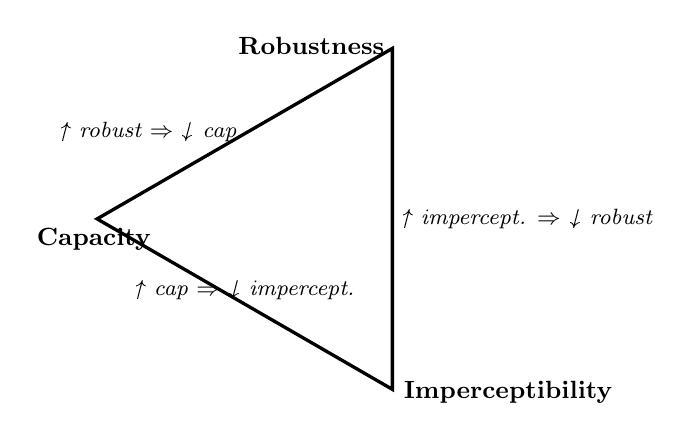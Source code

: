 \begin{tikzpicture}[
    equi/.style={regular polygon,regular polygon sides=3,
    minimum width=5cm,draw,very thick,rotate=90},
    lab/.style={font=\small\bfseries},
    desc/.style={font=\footnotesize,align=center,inner sep=2pt}
]
    % equilateral triangle frame
    \node[equi] (tri) {};

    % vertex labels ---------------------------------------------------
    \node[lab,anchor=north] at (tri.corner 1) {Capacity};
    \node[lab,anchor=west ] at (tri.corner 2) {Imperceptibility};
    \node[lab,anchor=east ] at (tri.corner 3) {Robustness};

    % trade-off annotations (optional) -------------------------------
    \path (tri.corner 1) -- (tri.corner 2) node[midway,desc,above]
        {\emph{↑ cap $\Rightarrow$ ↓ impercept.}};
    \path (tri.corner 2) -- (tri.corner 3) node[midway,desc,right]
        {\emph{↑ impercept. $\Rightarrow$ ↓ robust}};
    \path (tri.corner 3) -- (tri.corner 1) node[midway,desc,left]
        {\emph{↑ robust $\Rightarrow$ ↓ cap}};
\end{tikzpicture}